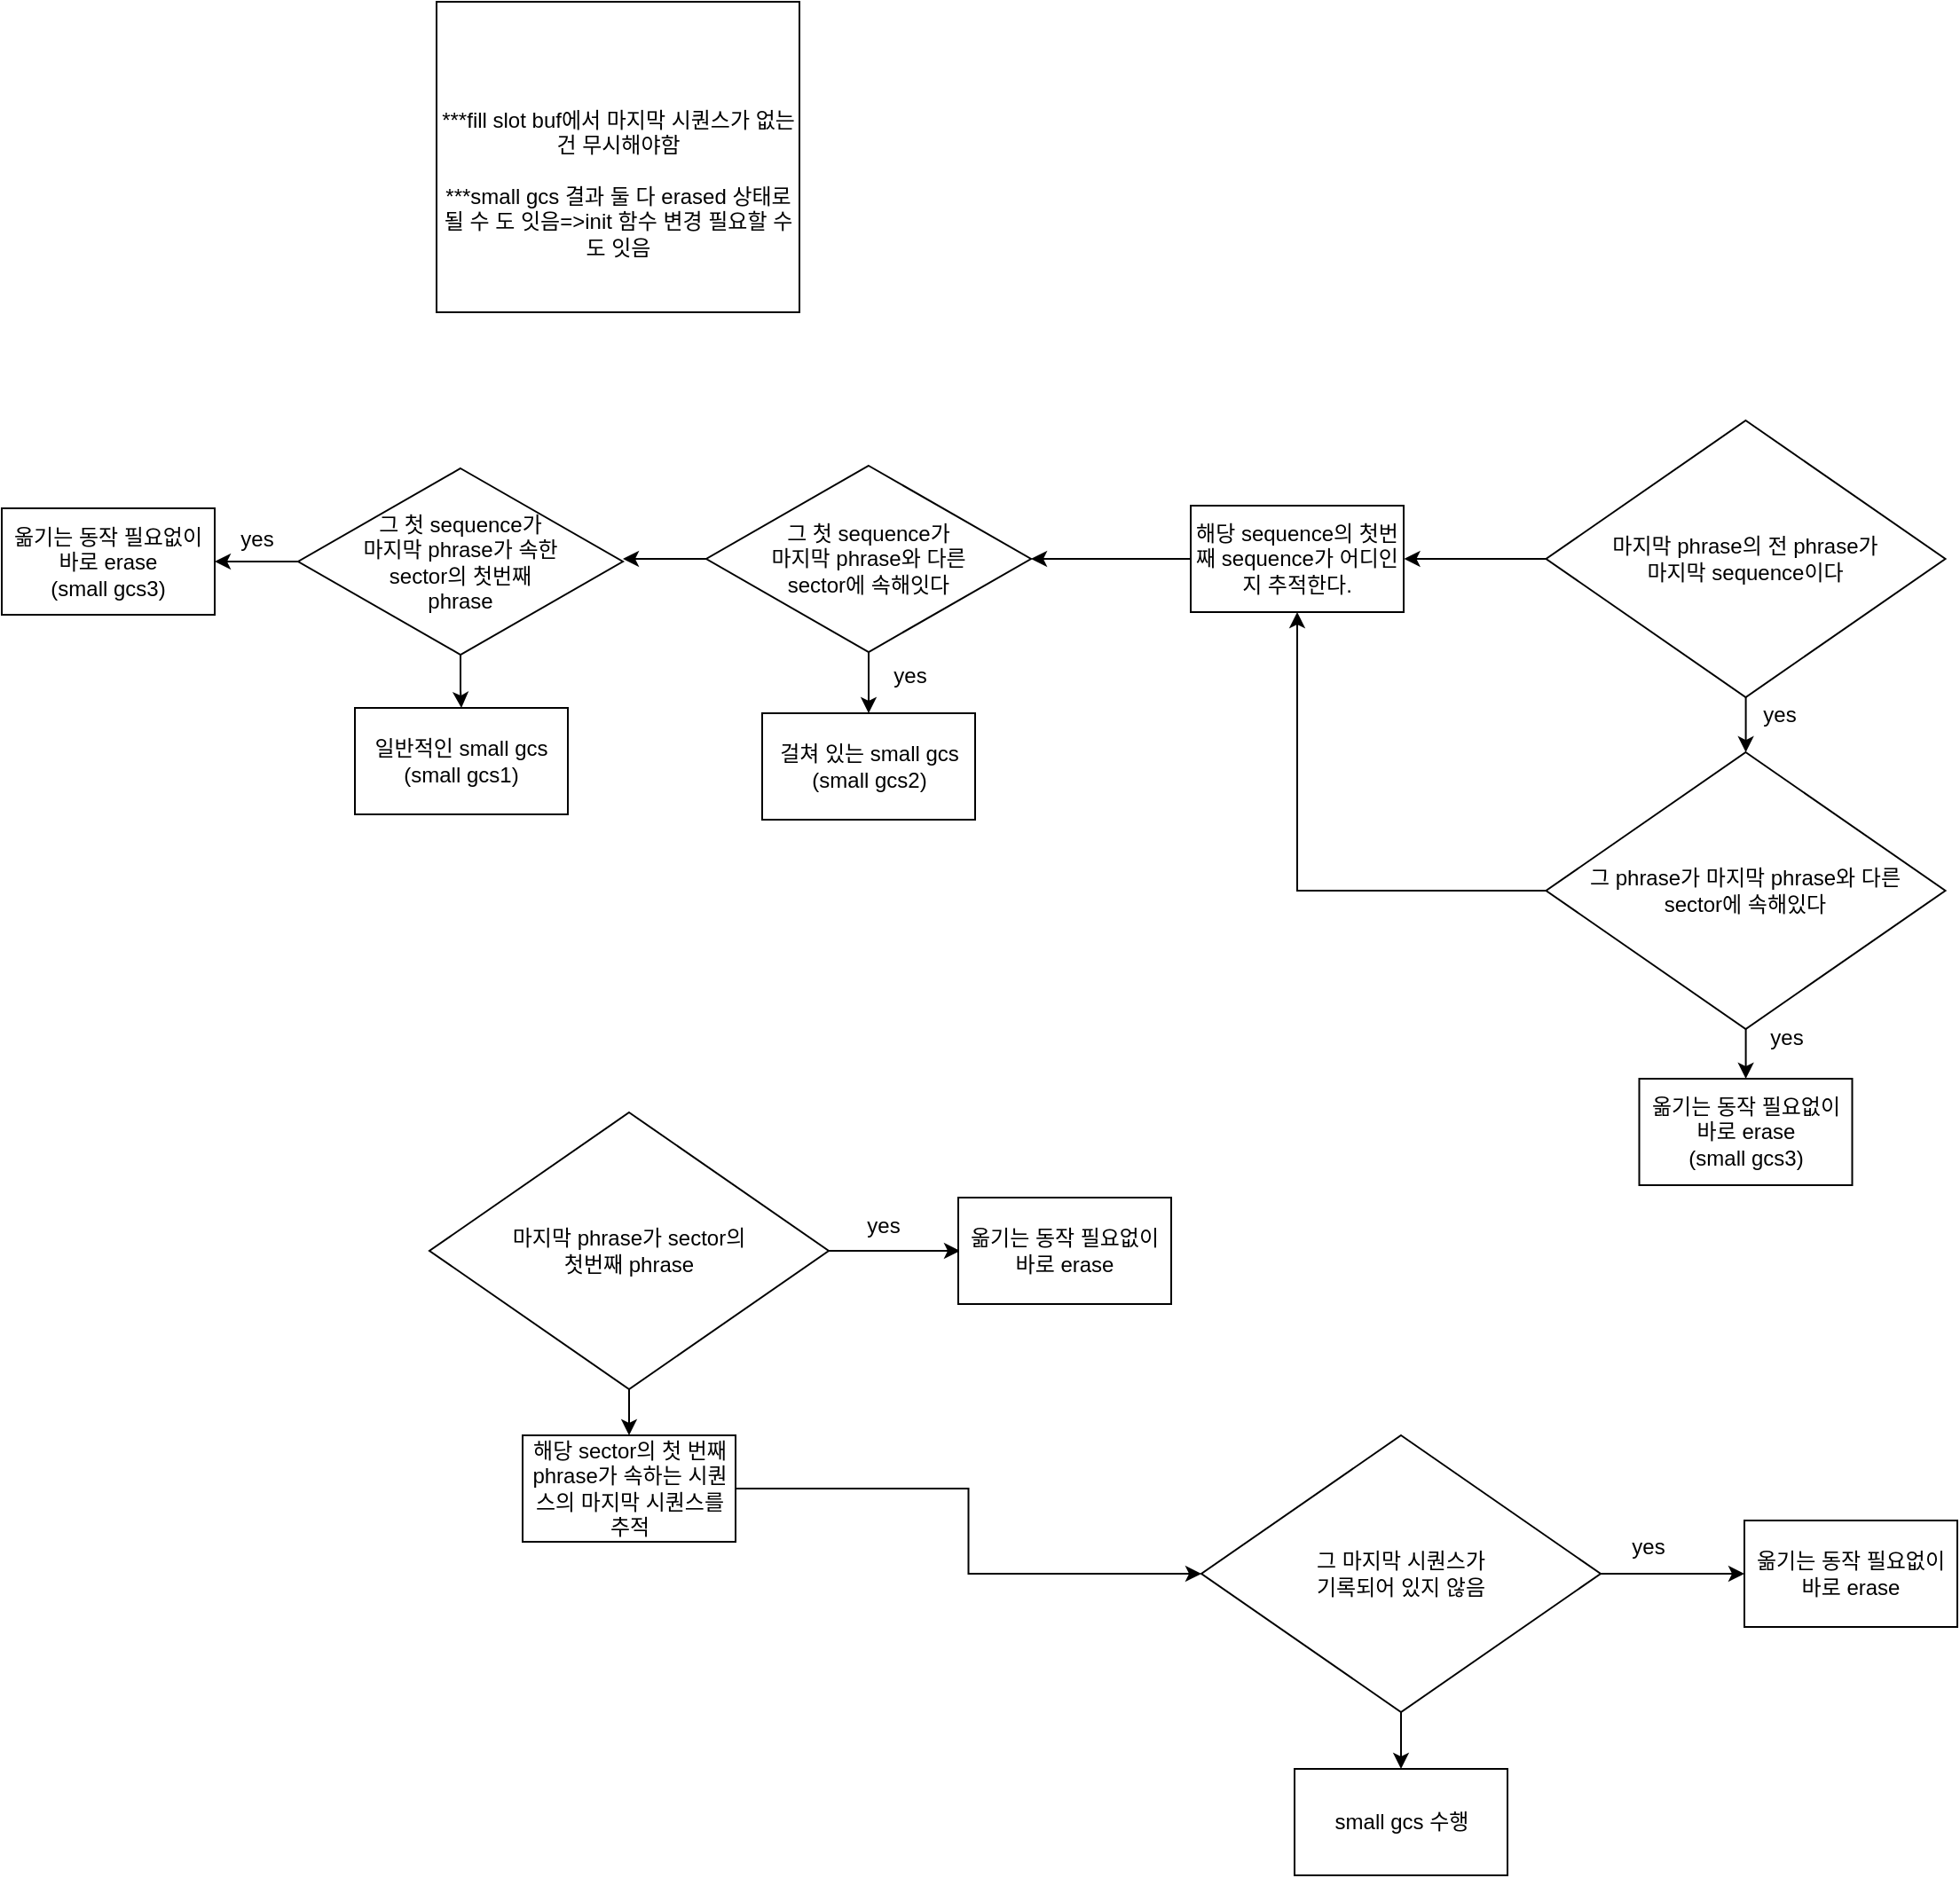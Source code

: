 <mxfile version="13.8.0" type="github"><diagram id="c5pefLJ0OkMpK6vmHofN" name="Page-1"><mxGraphModel dx="2249" dy="1915" grid="0" gridSize="10" guides="1" tooltips="1" connect="1" arrows="1" fold="1" page="1" pageScale="1" pageWidth="827" pageHeight="1169" math="0" shadow="0"><root><mxCell id="0"/><mxCell id="1" parent="0"/><mxCell id="gWK6Q_lZiShNXaZlySEy-4" value="&lt;br&gt;&lt;br&gt;***fill slot buf에서 마지막 시퀀스가 없는 건 무시해야함&lt;br&gt;&lt;br&gt;***small gcs 결과 둘 다 erased 상태로 될 수 도 잇음=&amp;gt;init 함수 변경 필요할 수도 잇음" style="whiteSpace=wrap;html=1;" parent="1" vertex="1"><mxGeometry x="-427" y="-263" width="204.5" height="175" as="geometry"/></mxCell><mxCell id="gWK6Q_lZiShNXaZlySEy-20" value="" style="edgeStyle=orthogonalEdgeStyle;rounded=0;orthogonalLoop=1;jettySize=auto;html=1;" parent="1" source="gWK6Q_lZiShNXaZlySEy-8" target="gWK6Q_lZiShNXaZlySEy-19" edge="1"><mxGeometry relative="1" as="geometry"/></mxCell><mxCell id="gWK6Q_lZiShNXaZlySEy-29" value="" style="edgeStyle=orthogonalEdgeStyle;rounded=0;orthogonalLoop=1;jettySize=auto;html=1;" parent="1" source="gWK6Q_lZiShNXaZlySEy-8" edge="1"><mxGeometry relative="1" as="geometry"><mxPoint x="118.25" y="51" as="targetPoint"/></mxGeometry></mxCell><mxCell id="gWK6Q_lZiShNXaZlySEy-8" value="마지막 phrase의 전 phrase가&lt;br&gt;마지막 sequence이다" style="rhombus;whiteSpace=wrap;html=1;" parent="1" vertex="1"><mxGeometry x="198.25" y="-27" width="225" height="156" as="geometry"/></mxCell><mxCell id="gWK6Q_lZiShNXaZlySEy-22" value="" style="edgeStyle=orthogonalEdgeStyle;rounded=0;orthogonalLoop=1;jettySize=auto;html=1;" parent="1" source="gWK6Q_lZiShNXaZlySEy-19" target="gWK6Q_lZiShNXaZlySEy-21" edge="1"><mxGeometry relative="1" as="geometry"/></mxCell><mxCell id="gWK6Q_lZiShNXaZlySEy-46" style="edgeStyle=orthogonalEdgeStyle;rounded=0;orthogonalLoop=1;jettySize=auto;html=1;entryX=0.5;entryY=1;entryDx=0;entryDy=0;" parent="1" source="gWK6Q_lZiShNXaZlySEy-19" target="gWK6Q_lZiShNXaZlySEy-30" edge="1"><mxGeometry relative="1" as="geometry"/></mxCell><mxCell id="gWK6Q_lZiShNXaZlySEy-19" value="그 phrase가 마지막 phrase와 다른&lt;br&gt;sector에 속해있다" style="rhombus;whiteSpace=wrap;html=1;" parent="1" vertex="1"><mxGeometry x="198.25" y="160" width="225" height="156" as="geometry"/></mxCell><mxCell id="gWK6Q_lZiShNXaZlySEy-21" value="옮기는 동작 필요없이&lt;br&gt;바로 erase&lt;br&gt;(small gcs3)" style="whiteSpace=wrap;html=1;" parent="1" vertex="1"><mxGeometry x="250.75" y="344" width="120" height="60" as="geometry"/></mxCell><mxCell id="gWK6Q_lZiShNXaZlySEy-23" value="yes" style="text;html=1;strokeColor=none;fillColor=none;align=center;verticalAlign=middle;whiteSpace=wrap;rounded=0;" parent="1" vertex="1"><mxGeometry x="314" y="311" width="40" height="20" as="geometry"/></mxCell><mxCell id="gWK6Q_lZiShNXaZlySEy-24" value="yes" style="text;html=1;strokeColor=none;fillColor=none;align=center;verticalAlign=middle;whiteSpace=wrap;rounded=0;" parent="1" vertex="1"><mxGeometry x="310" y="129" width="40" height="20" as="geometry"/></mxCell><mxCell id="gWK6Q_lZiShNXaZlySEy-32" value="" style="edgeStyle=orthogonalEdgeStyle;rounded=0;orthogonalLoop=1;jettySize=auto;html=1;" parent="1" source="gWK6Q_lZiShNXaZlySEy-30" target="gWK6Q_lZiShNXaZlySEy-31" edge="1"><mxGeometry relative="1" as="geometry"/></mxCell><mxCell id="gWK6Q_lZiShNXaZlySEy-30" value="해당 sequence의 첫번째 sequence가 어디인지 추적한다." style="rounded=0;whiteSpace=wrap;html=1;" parent="1" vertex="1"><mxGeometry x="-2" y="21" width="120" height="60" as="geometry"/></mxCell><mxCell id="gWK6Q_lZiShNXaZlySEy-34" value="" style="edgeStyle=orthogonalEdgeStyle;rounded=0;orthogonalLoop=1;jettySize=auto;html=1;" parent="1" source="gWK6Q_lZiShNXaZlySEy-31" target="gWK6Q_lZiShNXaZlySEy-33" edge="1"><mxGeometry relative="1" as="geometry"/></mxCell><mxCell id="gWK6Q_lZiShNXaZlySEy-37" value="" style="edgeStyle=orthogonalEdgeStyle;rounded=0;orthogonalLoop=1;jettySize=auto;html=1;" parent="1" source="gWK6Q_lZiShNXaZlySEy-31" edge="1"><mxGeometry relative="1" as="geometry"><mxPoint x="-322" y="51" as="targetPoint"/></mxGeometry></mxCell><mxCell id="gWK6Q_lZiShNXaZlySEy-31" value="그 첫 sequence가&lt;br&gt;마지막 phrase와 다른&lt;br&gt;sector에 속해잇다" style="rhombus;whiteSpace=wrap;html=1;rounded=0;" parent="1" vertex="1"><mxGeometry x="-275" y="-1.5" width="183" height="105" as="geometry"/></mxCell><mxCell id="gWK6Q_lZiShNXaZlySEy-33" value="걸쳐 있는 small gcs&lt;br&gt;(small gcs2)" style="whiteSpace=wrap;html=1;rounded=0;" parent="1" vertex="1"><mxGeometry x="-243.5" y="138" width="120" height="60" as="geometry"/></mxCell><mxCell id="gWK6Q_lZiShNXaZlySEy-35" value="yes" style="text;html=1;strokeColor=none;fillColor=none;align=center;verticalAlign=middle;whiteSpace=wrap;rounded=0;" parent="1" vertex="1"><mxGeometry x="-180" y="107" width="40" height="20" as="geometry"/></mxCell><mxCell id="gWK6Q_lZiShNXaZlySEy-40" value="" style="edgeStyle=orthogonalEdgeStyle;rounded=0;orthogonalLoop=1;jettySize=auto;html=1;" parent="1" source="gWK6Q_lZiShNXaZlySEy-38" target="gWK6Q_lZiShNXaZlySEy-39" edge="1"><mxGeometry relative="1" as="geometry"/></mxCell><mxCell id="gWK6Q_lZiShNXaZlySEy-45" value="" style="edgeStyle=orthogonalEdgeStyle;rounded=0;orthogonalLoop=1;jettySize=auto;html=1;" parent="1" source="gWK6Q_lZiShNXaZlySEy-38" target="gWK6Q_lZiShNXaZlySEy-44" edge="1"><mxGeometry relative="1" as="geometry"/></mxCell><mxCell id="gWK6Q_lZiShNXaZlySEy-38" value="그 첫 sequence가&lt;br&gt;마지막 phrase가 속한&lt;br&gt;sector의 첫번째&lt;br&gt;phrase" style="rhombus;whiteSpace=wrap;html=1;rounded=0;" parent="1" vertex="1"><mxGeometry x="-505" width="183" height="105" as="geometry"/></mxCell><mxCell id="gWK6Q_lZiShNXaZlySEy-39" value="옮기는 동작 필요없이 바로 erase&lt;br&gt;(small gcs3)" style="whiteSpace=wrap;html=1;rounded=0;" parent="1" vertex="1"><mxGeometry x="-672" y="22.5" width="120" height="60" as="geometry"/></mxCell><mxCell id="gWK6Q_lZiShNXaZlySEy-41" value="yes" style="text;html=1;strokeColor=none;fillColor=none;align=center;verticalAlign=middle;whiteSpace=wrap;rounded=0;" parent="1" vertex="1"><mxGeometry x="-548" y="30" width="40" height="20" as="geometry"/></mxCell><mxCell id="gWK6Q_lZiShNXaZlySEy-44" value="일반적인 small gcs&lt;br&gt;(small gcs1)" style="whiteSpace=wrap;html=1;rounded=0;" parent="1" vertex="1"><mxGeometry x="-473" y="135" width="120" height="60" as="geometry"/></mxCell><mxCell id="gWK6Q_lZiShNXaZlySEy-49" value="" style="edgeStyle=orthogonalEdgeStyle;rounded=0;orthogonalLoop=1;jettySize=auto;html=1;" parent="1" source="gWK6Q_lZiShNXaZlySEy-47" edge="1"><mxGeometry relative="1" as="geometry"><mxPoint x="-132" y="441" as="targetPoint"/></mxGeometry></mxCell><mxCell id="gWK6Q_lZiShNXaZlySEy-58" value="" style="edgeStyle=orthogonalEdgeStyle;rounded=0;orthogonalLoop=1;jettySize=auto;html=1;" parent="1" source="gWK6Q_lZiShNXaZlySEy-47" edge="1"><mxGeometry relative="1" as="geometry"><mxPoint x="-318.5" y="545" as="targetPoint"/></mxGeometry></mxCell><mxCell id="gWK6Q_lZiShNXaZlySEy-47" value="마지막 phrase가 sector의&lt;br&gt;첫번째 phrase" style="rhombus;whiteSpace=wrap;html=1;" parent="1" vertex="1"><mxGeometry x="-431" y="363" width="225" height="156" as="geometry"/></mxCell><mxCell id="gWK6Q_lZiShNXaZlySEy-51" value="yes" style="text;html=1;strokeColor=none;fillColor=none;align=center;verticalAlign=middle;whiteSpace=wrap;rounded=0;" parent="1" vertex="1"><mxGeometry x="-195" y="417" width="40" height="20" as="geometry"/></mxCell><mxCell id="gWK6Q_lZiShNXaZlySEy-52" value="&lt;span&gt;옮기는 동작 필요없이&lt;/span&gt;&lt;br&gt;&lt;span&gt;바로 erase&lt;/span&gt;&lt;br&gt;" style="whiteSpace=wrap;html=1;" parent="1" vertex="1"><mxGeometry x="-133" y="411" width="120" height="60" as="geometry"/></mxCell><mxCell id="gWK6Q_lZiShNXaZlySEy-62" value="" style="edgeStyle=orthogonalEdgeStyle;rounded=0;orthogonalLoop=1;jettySize=auto;html=1;" parent="1" source="gWK6Q_lZiShNXaZlySEy-59" target="gWK6Q_lZiShNXaZlySEy-61" edge="1"><mxGeometry relative="1" as="geometry"/></mxCell><mxCell id="gWK6Q_lZiShNXaZlySEy-59" value="해당 sector의 첫 번째 phrase가 속하는 시퀀스의 마지막 시퀀스를 추적" style="whiteSpace=wrap;html=1;" parent="1" vertex="1"><mxGeometry x="-378.5" y="545" width="120" height="60" as="geometry"/></mxCell><mxCell id="gWK6Q_lZiShNXaZlySEy-64" value="" style="edgeStyle=orthogonalEdgeStyle;rounded=0;orthogonalLoop=1;jettySize=auto;html=1;" parent="1" source="gWK6Q_lZiShNXaZlySEy-61" target="gWK6Q_lZiShNXaZlySEy-63" edge="1"><mxGeometry relative="1" as="geometry"/></mxCell><mxCell id="gWK6Q_lZiShNXaZlySEy-66" value="" style="edgeStyle=orthogonalEdgeStyle;rounded=0;orthogonalLoop=1;jettySize=auto;html=1;" parent="1" source="gWK6Q_lZiShNXaZlySEy-61" target="gWK6Q_lZiShNXaZlySEy-65" edge="1"><mxGeometry relative="1" as="geometry"/></mxCell><mxCell id="gWK6Q_lZiShNXaZlySEy-61" value="그 마지막 시퀀스가&lt;br&gt;기록되어 있지 않음" style="rhombus;whiteSpace=wrap;html=1;" parent="1" vertex="1"><mxGeometry x="4" y="545" width="225" height="156" as="geometry"/></mxCell><mxCell id="gWK6Q_lZiShNXaZlySEy-63" value="&lt;span&gt;옮기는 동작 필요없이&lt;/span&gt;&lt;br&gt;&lt;span&gt;바로 erase&lt;/span&gt;" style="whiteSpace=wrap;html=1;" parent="1" vertex="1"><mxGeometry x="310" y="593" width="120" height="60" as="geometry"/></mxCell><mxCell id="gWK6Q_lZiShNXaZlySEy-65" value="small gcs 수행" style="whiteSpace=wrap;html=1;" parent="1" vertex="1"><mxGeometry x="56.5" y="733" width="120" height="60" as="geometry"/></mxCell><mxCell id="gWK6Q_lZiShNXaZlySEy-67" value="yes" style="text;html=1;strokeColor=none;fillColor=none;align=center;verticalAlign=middle;whiteSpace=wrap;rounded=0;" parent="1" vertex="1"><mxGeometry x="236" y="598" width="40" height="20" as="geometry"/></mxCell></root></mxGraphModel></diagram></mxfile>